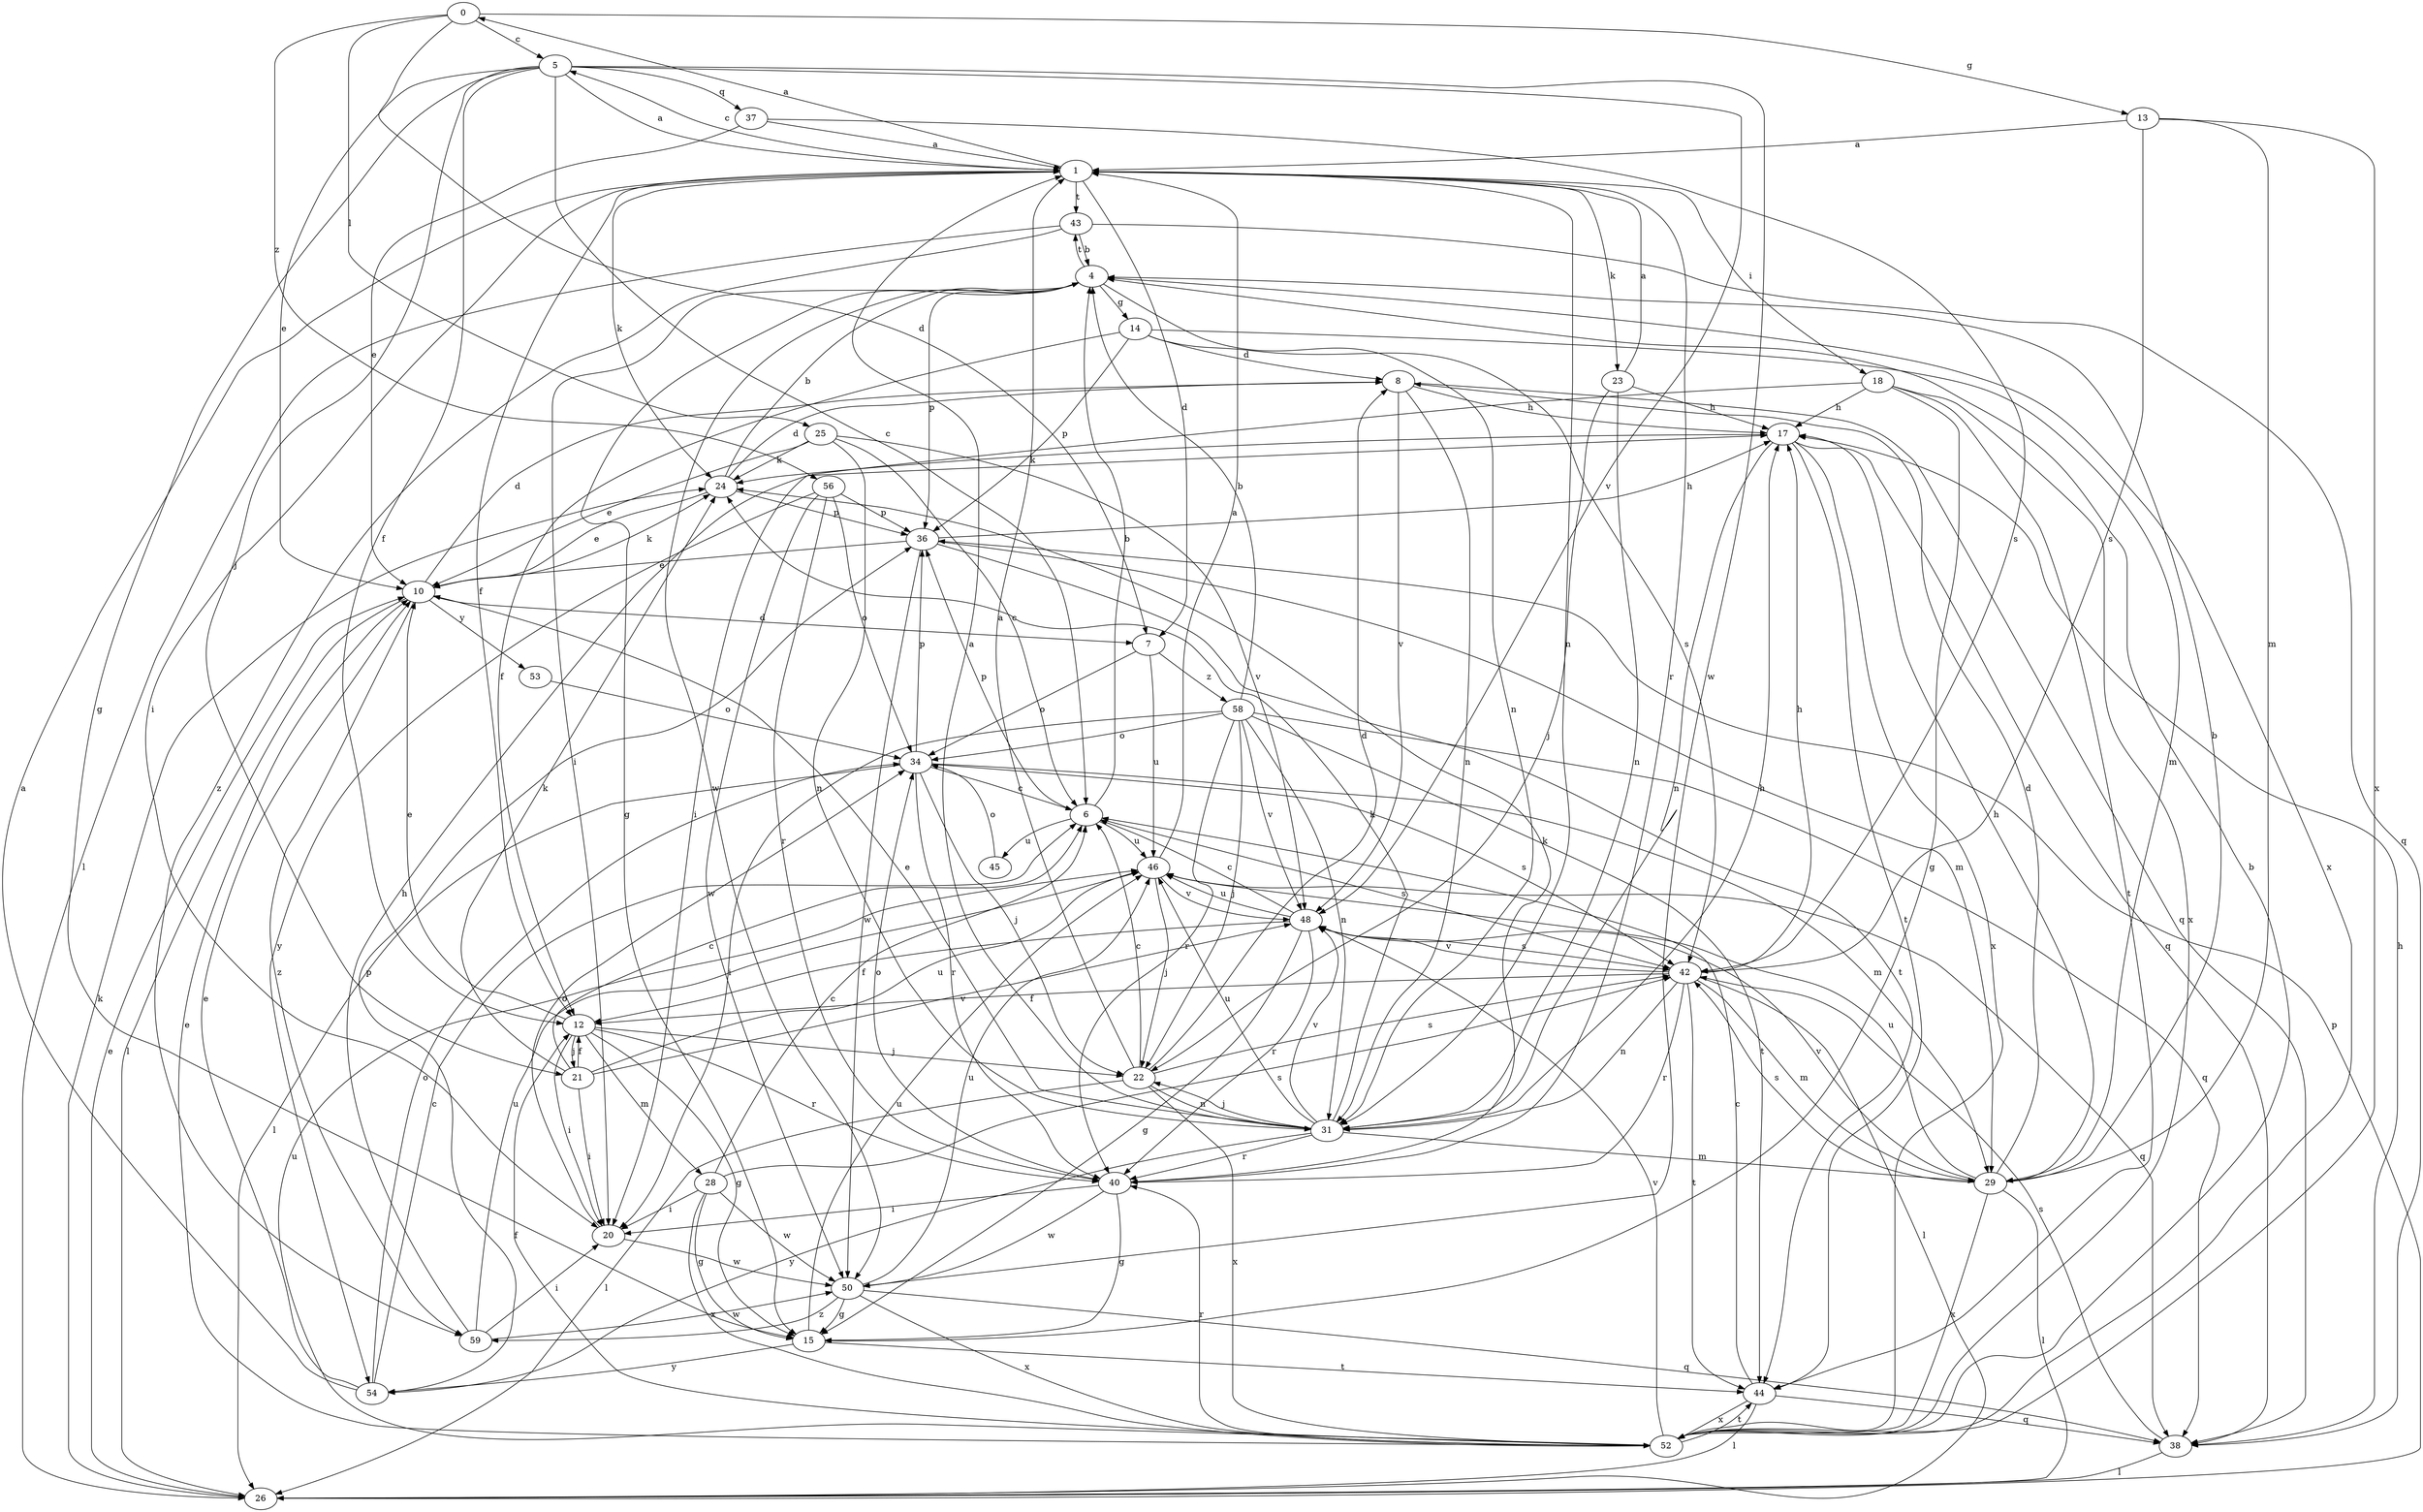 strict digraph  {
0;
1;
4;
5;
6;
7;
8;
10;
12;
13;
14;
15;
17;
18;
20;
21;
22;
23;
24;
25;
26;
28;
29;
31;
34;
36;
37;
38;
40;
42;
43;
44;
45;
46;
48;
50;
52;
53;
54;
56;
58;
59;
0 -> 5  [label=c];
0 -> 7  [label=d];
0 -> 13  [label=g];
0 -> 25  [label=l];
0 -> 56  [label=z];
1 -> 0  [label=a];
1 -> 5  [label=c];
1 -> 7  [label=d];
1 -> 12  [label=f];
1 -> 18  [label=i];
1 -> 20  [label=i];
1 -> 23  [label=k];
1 -> 24  [label=k];
1 -> 31  [label=n];
1 -> 40  [label=r];
1 -> 43  [label=t];
4 -> 14  [label=g];
4 -> 15  [label=g];
4 -> 20  [label=i];
4 -> 31  [label=n];
4 -> 36  [label=p];
4 -> 43  [label=t];
4 -> 50  [label=w];
4 -> 52  [label=x];
5 -> 1  [label=a];
5 -> 6  [label=c];
5 -> 10  [label=e];
5 -> 12  [label=f];
5 -> 15  [label=g];
5 -> 21  [label=j];
5 -> 37  [label=q];
5 -> 48  [label=v];
5 -> 50  [label=w];
6 -> 4  [label=b];
6 -> 36  [label=p];
6 -> 42  [label=s];
6 -> 45  [label=u];
6 -> 46  [label=u];
7 -> 34  [label=o];
7 -> 46  [label=u];
7 -> 58  [label=z];
8 -> 17  [label=h];
8 -> 31  [label=n];
8 -> 38  [label=q];
8 -> 48  [label=v];
10 -> 7  [label=d];
10 -> 8  [label=d];
10 -> 24  [label=k];
10 -> 26  [label=l];
10 -> 53  [label=y];
10 -> 59  [label=z];
12 -> 10  [label=e];
12 -> 15  [label=g];
12 -> 20  [label=i];
12 -> 21  [label=j];
12 -> 22  [label=j];
12 -> 28  [label=m];
12 -> 40  [label=r];
13 -> 1  [label=a];
13 -> 29  [label=m];
13 -> 42  [label=s];
13 -> 52  [label=x];
14 -> 8  [label=d];
14 -> 12  [label=f];
14 -> 29  [label=m];
14 -> 36  [label=p];
14 -> 42  [label=s];
15 -> 44  [label=t];
15 -> 46  [label=u];
15 -> 54  [label=y];
17 -> 24  [label=k];
17 -> 31  [label=n];
17 -> 38  [label=q];
17 -> 44  [label=t];
17 -> 52  [label=x];
18 -> 15  [label=g];
18 -> 17  [label=h];
18 -> 20  [label=i];
18 -> 44  [label=t];
18 -> 52  [label=x];
20 -> 34  [label=o];
20 -> 50  [label=w];
21 -> 6  [label=c];
21 -> 12  [label=f];
21 -> 20  [label=i];
21 -> 24  [label=k];
21 -> 46  [label=u];
21 -> 48  [label=v];
22 -> 1  [label=a];
22 -> 6  [label=c];
22 -> 8  [label=d];
22 -> 26  [label=l];
22 -> 31  [label=n];
22 -> 42  [label=s];
22 -> 52  [label=x];
23 -> 1  [label=a];
23 -> 17  [label=h];
23 -> 22  [label=j];
23 -> 31  [label=n];
24 -> 4  [label=b];
24 -> 8  [label=d];
24 -> 10  [label=e];
24 -> 36  [label=p];
25 -> 6  [label=c];
25 -> 10  [label=e];
25 -> 24  [label=k];
25 -> 31  [label=n];
25 -> 48  [label=v];
26 -> 10  [label=e];
26 -> 24  [label=k];
26 -> 36  [label=p];
28 -> 6  [label=c];
28 -> 15  [label=g];
28 -> 20  [label=i];
28 -> 42  [label=s];
28 -> 50  [label=w];
28 -> 52  [label=x];
29 -> 4  [label=b];
29 -> 8  [label=d];
29 -> 17  [label=h];
29 -> 26  [label=l];
29 -> 42  [label=s];
29 -> 46  [label=u];
29 -> 48  [label=v];
29 -> 52  [label=x];
31 -> 1  [label=a];
31 -> 10  [label=e];
31 -> 17  [label=h];
31 -> 22  [label=j];
31 -> 24  [label=k];
31 -> 29  [label=m];
31 -> 40  [label=r];
31 -> 46  [label=u];
31 -> 48  [label=v];
31 -> 54  [label=y];
34 -> 6  [label=c];
34 -> 22  [label=j];
34 -> 26  [label=l];
34 -> 29  [label=m];
34 -> 36  [label=p];
34 -> 40  [label=r];
34 -> 42  [label=s];
36 -> 10  [label=e];
36 -> 17  [label=h];
36 -> 29  [label=m];
36 -> 44  [label=t];
36 -> 50  [label=w];
37 -> 1  [label=a];
37 -> 10  [label=e];
37 -> 42  [label=s];
38 -> 17  [label=h];
38 -> 26  [label=l];
38 -> 42  [label=s];
40 -> 15  [label=g];
40 -> 20  [label=i];
40 -> 24  [label=k];
40 -> 34  [label=o];
40 -> 50  [label=w];
42 -> 12  [label=f];
42 -> 17  [label=h];
42 -> 26  [label=l];
42 -> 29  [label=m];
42 -> 31  [label=n];
42 -> 40  [label=r];
42 -> 44  [label=t];
42 -> 48  [label=v];
43 -> 4  [label=b];
43 -> 26  [label=l];
43 -> 38  [label=q];
43 -> 59  [label=z];
44 -> 6  [label=c];
44 -> 26  [label=l];
44 -> 38  [label=q];
44 -> 52  [label=x];
45 -> 34  [label=o];
46 -> 1  [label=a];
46 -> 22  [label=j];
46 -> 38  [label=q];
46 -> 48  [label=v];
48 -> 6  [label=c];
48 -> 12  [label=f];
48 -> 15  [label=g];
48 -> 40  [label=r];
48 -> 42  [label=s];
48 -> 46  [label=u];
50 -> 15  [label=g];
50 -> 38  [label=q];
50 -> 46  [label=u];
50 -> 52  [label=x];
50 -> 59  [label=z];
52 -> 4  [label=b];
52 -> 10  [label=e];
52 -> 12  [label=f];
52 -> 40  [label=r];
52 -> 44  [label=t];
52 -> 46  [label=u];
52 -> 48  [label=v];
53 -> 34  [label=o];
54 -> 1  [label=a];
54 -> 6  [label=c];
54 -> 10  [label=e];
54 -> 34  [label=o];
54 -> 36  [label=p];
56 -> 34  [label=o];
56 -> 36  [label=p];
56 -> 40  [label=r];
56 -> 50  [label=w];
56 -> 54  [label=y];
58 -> 4  [label=b];
58 -> 20  [label=i];
58 -> 22  [label=j];
58 -> 31  [label=n];
58 -> 34  [label=o];
58 -> 38  [label=q];
58 -> 40  [label=r];
58 -> 44  [label=t];
58 -> 48  [label=v];
59 -> 17  [label=h];
59 -> 20  [label=i];
59 -> 46  [label=u];
59 -> 50  [label=w];
}
